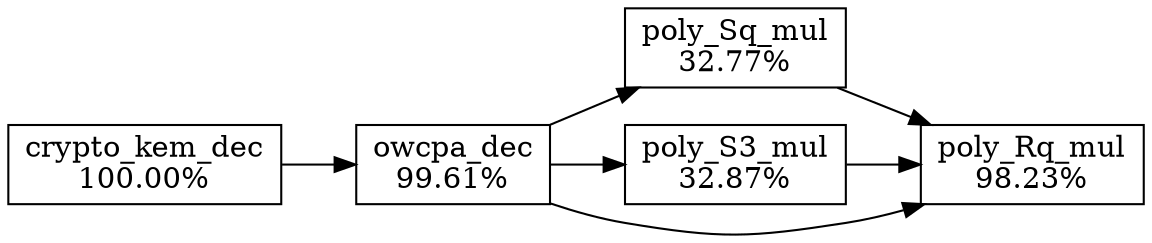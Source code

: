 digraph G {
  rankdir=LR;
  {
    node [shape=box]
    crypto_kem_dec[label="crypto_kem_dec\n100.00%"]
    owcpa_dec[label="owcpa_dec\n99.61%"]
    poly_Sq_mul[label="poly_Sq_mul\n32.77%"]
    poly_S3_mul[label="poly_S3_mul\n32.87%"]
    poly_Rq_mul[label="poly_Rq_mul\n98.23%"]
  }
  crypto_kem_dec -> owcpa_dec
  owcpa_dec -> poly_Sq_mul
  owcpa_dec -> poly_S3_mul
  owcpa_dec -> poly_Rq_mul
  poly_Sq_mul -> poly_Rq_mul
  poly_S3_mul -> poly_Rq_mul
}
